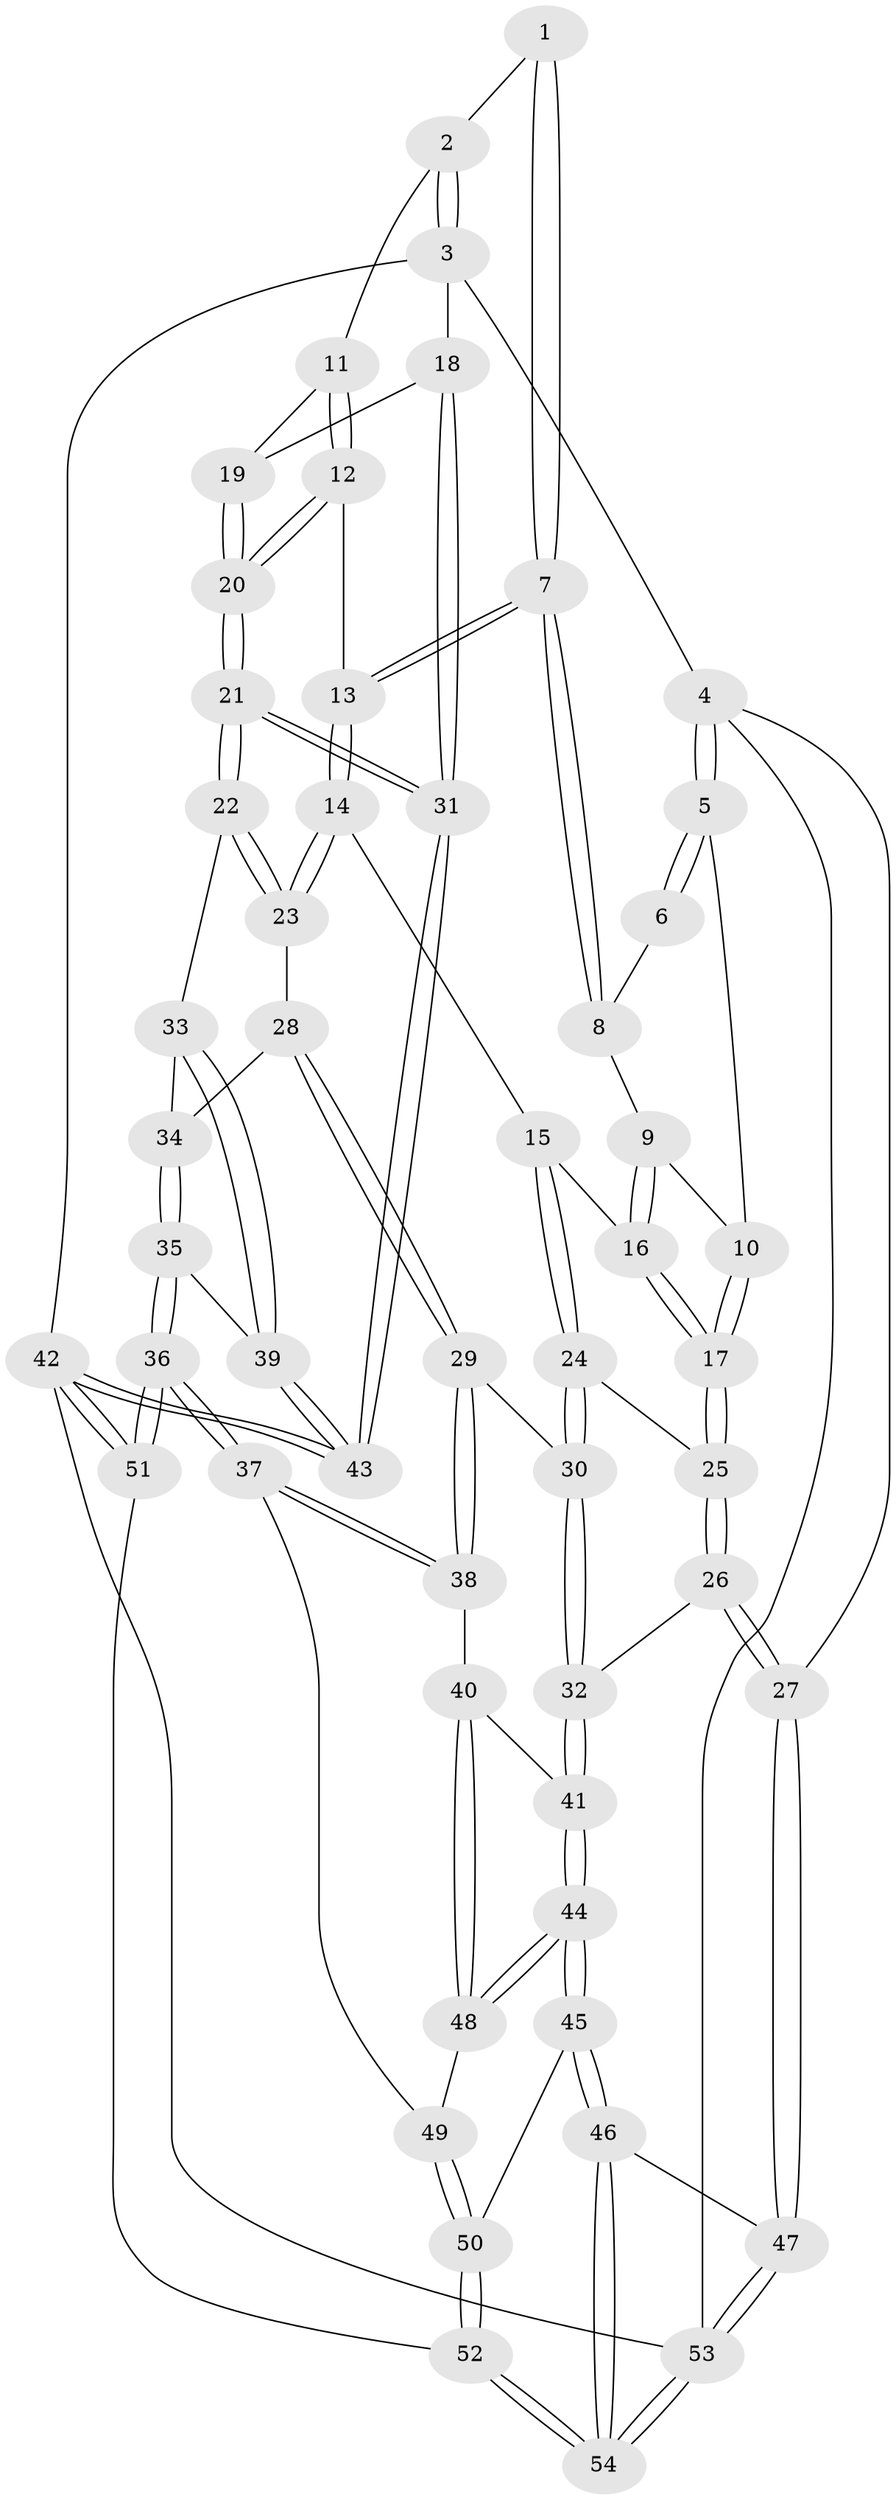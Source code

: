 // Generated by graph-tools (version 1.1) at 2025/00/03/09/25 05:00:52]
// undirected, 54 vertices, 132 edges
graph export_dot {
graph [start="1"]
  node [color=gray90,style=filled];
  1 [pos="+0.6866248925338885+0"];
  2 [pos="+1+0"];
  3 [pos="+1+0"];
  4 [pos="+0+0"];
  5 [pos="+0+0"];
  6 [pos="+0.374179277854704+0"];
  7 [pos="+0.5881810085914964+0.13675251785732362"];
  8 [pos="+0.3983888354762266+0.0014022698218923984"];
  9 [pos="+0.3334144039883272+0.1246510704106734"];
  10 [pos="+0.04067152661304174+0.07304130128120093"];
  11 [pos="+0.7617455178326615+0.15512901268011633"];
  12 [pos="+0.7223449038008475+0.1933873806256122"];
  13 [pos="+0.6285503349360826+0.19530941586921233"];
  14 [pos="+0.5526692129826398+0.27489092555637346"];
  15 [pos="+0.4398283521386917+0.2910849314215129"];
  16 [pos="+0.3334131958892439+0.17185587566904076"];
  17 [pos="+0.15227692959645076+0.31488645066642196"];
  18 [pos="+1+0.19741730191300114"];
  19 [pos="+0.9243734918707631+0.2219876933294415"];
  20 [pos="+0.855231288310766+0.47465219463745195"];
  21 [pos="+0.879144110180079+0.5436714108458234"];
  22 [pos="+0.8039113710237187+0.5354793623226749"];
  23 [pos="+0.5698961515961578+0.3455662325645961"];
  24 [pos="+0.35663906009006335+0.42275212112670685"];
  25 [pos="+0.15226459970154232+0.3150024786964492"];
  26 [pos="+0+0.5024866214526469"];
  27 [pos="+0+0.5138675285105432"];
  28 [pos="+0.5266342510305873+0.5177638740114444"];
  29 [pos="+0.3899260996369157+0.5272989497760827"];
  30 [pos="+0.36960713357896874+0.49079980952370206"];
  31 [pos="+1+0.6478232479852447"];
  32 [pos="+0.021253649598401494+0.5260087495963793"];
  33 [pos="+0.6153108418072921+0.5555520978832236"];
  34 [pos="+0.6010378865236159+0.5565643988239339"];
  35 [pos="+0.5295849731609842+0.7566578868692503"];
  36 [pos="+0.48384879539910514+0.7835381761609455"];
  37 [pos="+0.3681809990906186+0.6469011607551299"];
  38 [pos="+0.3632865846233183+0.6179603006908483"];
  39 [pos="+0.6401437909101522+0.7549571802569192"];
  40 [pos="+0.15986669471321543+0.6128725481063936"];
  41 [pos="+0.06990995474664943+0.5784304809476465"];
  42 [pos="+1+1"];
  43 [pos="+1+0.7694709934031024"];
  44 [pos="+0.11162162280118867+0.7662716940099804"];
  45 [pos="+0.10843034378727476+0.7818411191970411"];
  46 [pos="+0.0728480643222065+0.8446797902809279"];
  47 [pos="+0+0.8512798175671475"];
  48 [pos="+0.2219057775084969+0.7293089963215291"];
  49 [pos="+0.2649746005554355+0.7449637530349411"];
  50 [pos="+0.26093610753792557+0.8175752727126799"];
  51 [pos="+0.427611119862871+1"];
  52 [pos="+0.34943270719888997+1"];
  53 [pos="+0+1"];
  54 [pos="+0.2993124385963516+1"];
  1 -- 2;
  1 -- 7;
  1 -- 7;
  2 -- 3;
  2 -- 3;
  2 -- 11;
  3 -- 4;
  3 -- 18;
  3 -- 42;
  4 -- 5;
  4 -- 5;
  4 -- 27;
  4 -- 53;
  5 -- 6;
  5 -- 6;
  5 -- 10;
  6 -- 8;
  7 -- 8;
  7 -- 8;
  7 -- 13;
  7 -- 13;
  8 -- 9;
  9 -- 10;
  9 -- 16;
  9 -- 16;
  10 -- 17;
  10 -- 17;
  11 -- 12;
  11 -- 12;
  11 -- 19;
  12 -- 13;
  12 -- 20;
  12 -- 20;
  13 -- 14;
  13 -- 14;
  14 -- 15;
  14 -- 23;
  14 -- 23;
  15 -- 16;
  15 -- 24;
  15 -- 24;
  16 -- 17;
  16 -- 17;
  17 -- 25;
  17 -- 25;
  18 -- 19;
  18 -- 31;
  18 -- 31;
  19 -- 20;
  19 -- 20;
  20 -- 21;
  20 -- 21;
  21 -- 22;
  21 -- 22;
  21 -- 31;
  21 -- 31;
  22 -- 23;
  22 -- 23;
  22 -- 33;
  23 -- 28;
  24 -- 25;
  24 -- 30;
  24 -- 30;
  25 -- 26;
  25 -- 26;
  26 -- 27;
  26 -- 27;
  26 -- 32;
  27 -- 47;
  27 -- 47;
  28 -- 29;
  28 -- 29;
  28 -- 34;
  29 -- 30;
  29 -- 38;
  29 -- 38;
  30 -- 32;
  30 -- 32;
  31 -- 43;
  31 -- 43;
  32 -- 41;
  32 -- 41;
  33 -- 34;
  33 -- 39;
  33 -- 39;
  34 -- 35;
  34 -- 35;
  35 -- 36;
  35 -- 36;
  35 -- 39;
  36 -- 37;
  36 -- 37;
  36 -- 51;
  36 -- 51;
  37 -- 38;
  37 -- 38;
  37 -- 49;
  38 -- 40;
  39 -- 43;
  39 -- 43;
  40 -- 41;
  40 -- 48;
  40 -- 48;
  41 -- 44;
  41 -- 44;
  42 -- 43;
  42 -- 43;
  42 -- 51;
  42 -- 51;
  42 -- 53;
  44 -- 45;
  44 -- 45;
  44 -- 48;
  44 -- 48;
  45 -- 46;
  45 -- 46;
  45 -- 50;
  46 -- 47;
  46 -- 54;
  46 -- 54;
  47 -- 53;
  47 -- 53;
  48 -- 49;
  49 -- 50;
  49 -- 50;
  50 -- 52;
  50 -- 52;
  51 -- 52;
  52 -- 54;
  52 -- 54;
  53 -- 54;
  53 -- 54;
}
